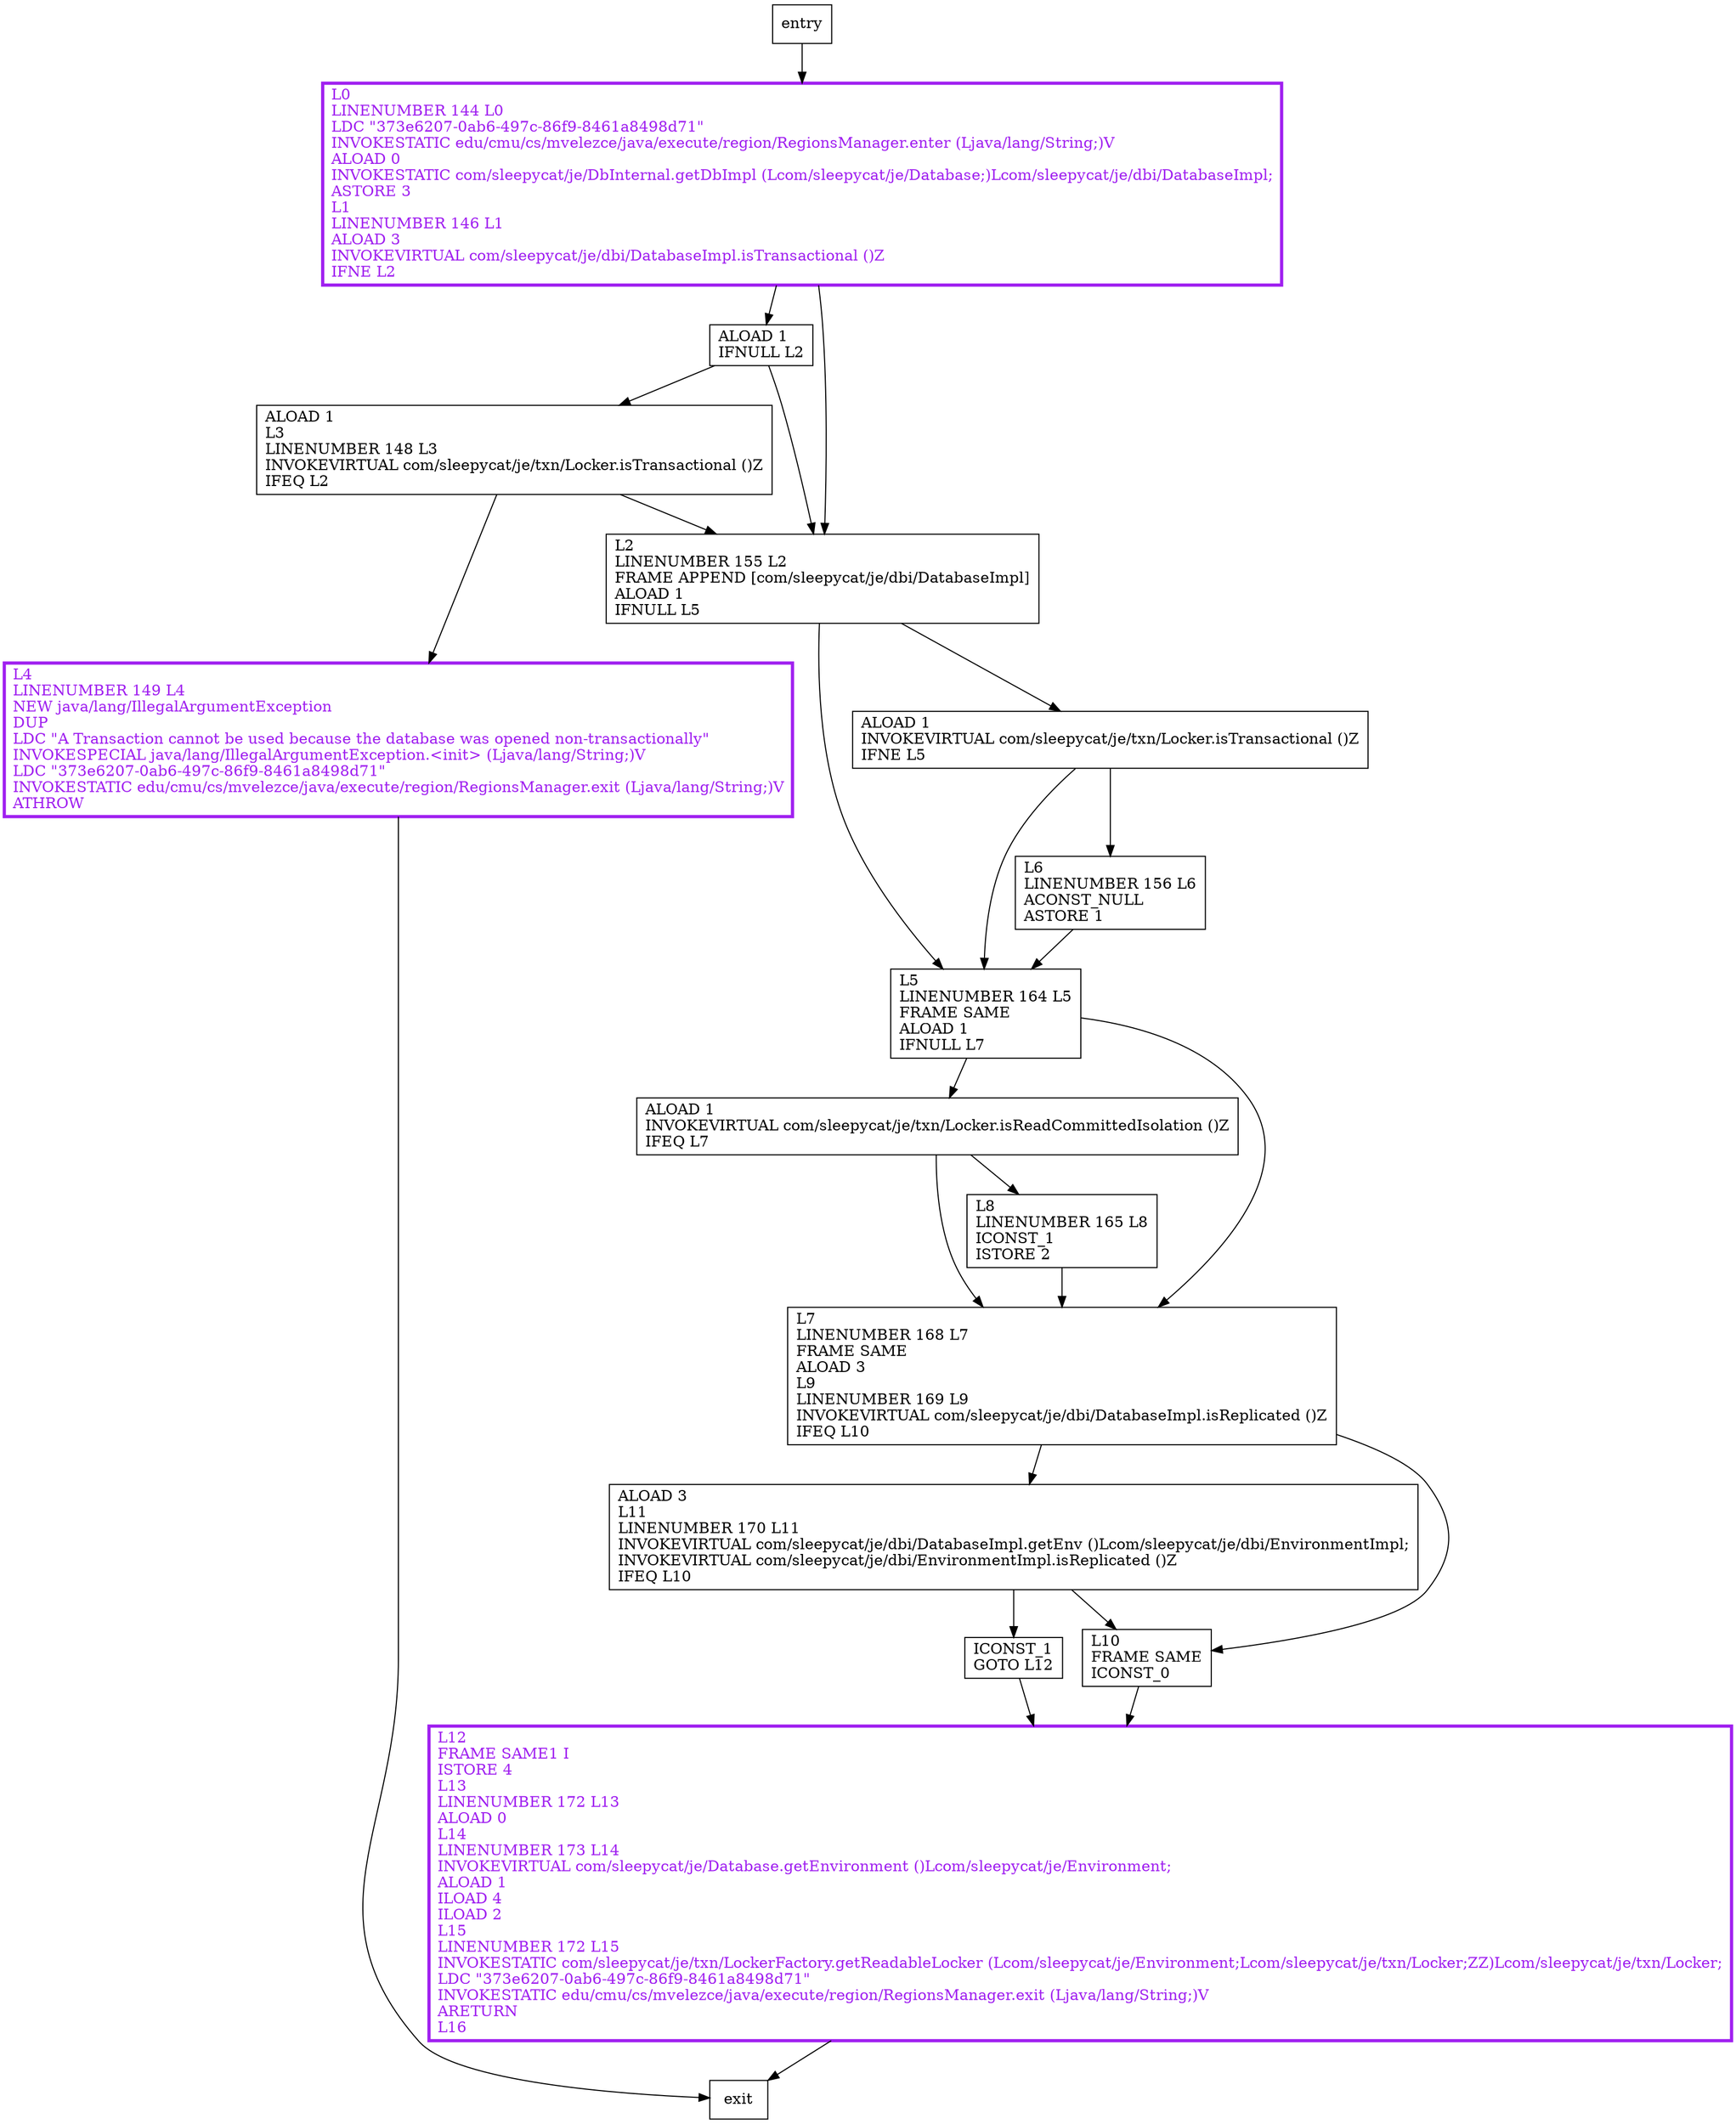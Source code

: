 digraph getReadableLocker {
node [shape=record];
15780147 [label="L8\lLINENUMBER 165 L8\lICONST_1\lISTORE 2\l"];
1943399649 [label="L7\lLINENUMBER 168 L7\lFRAME SAME\lALOAD 3\lL9\lLINENUMBER 169 L9\lINVOKEVIRTUAL com/sleepycat/je/dbi/DatabaseImpl.isReplicated ()Z\lIFEQ L10\l"];
1827036576 [label="L10\lFRAME SAME\lICONST_0\l"];
1670689057 [label="L0\lLINENUMBER 144 L0\lLDC \"373e6207-0ab6-497c-86f9-8461a8498d71\"\lINVOKESTATIC edu/cmu/cs/mvelezce/java/execute/region/RegionsManager.enter (Ljava/lang/String;)V\lALOAD 0\lINVOKESTATIC com/sleepycat/je/DbInternal.getDbImpl (Lcom/sleepycat/je/Database;)Lcom/sleepycat/je/dbi/DatabaseImpl;\lASTORE 3\lL1\lLINENUMBER 146 L1\lALOAD 3\lINVOKEVIRTUAL com/sleepycat/je/dbi/DatabaseImpl.isTransactional ()Z\lIFNE L2\l"];
1054533771 [label="ALOAD 1\lIFNULL L2\l"];
419743863 [label="L12\lFRAME SAME1 I\lISTORE 4\lL13\lLINENUMBER 172 L13\lALOAD 0\lL14\lLINENUMBER 173 L14\lINVOKEVIRTUAL com/sleepycat/je/Database.getEnvironment ()Lcom/sleepycat/je/Environment;\lALOAD 1\lILOAD 4\lILOAD 2\lL15\lLINENUMBER 172 L15\lINVOKESTATIC com/sleepycat/je/txn/LockerFactory.getReadableLocker (Lcom/sleepycat/je/Environment;Lcom/sleepycat/je/txn/Locker;ZZ)Lcom/sleepycat/je/txn/Locker;\lLDC \"373e6207-0ab6-497c-86f9-8461a8498d71\"\lINVOKESTATIC edu/cmu/cs/mvelezce/java/execute/region/RegionsManager.exit (Ljava/lang/String;)V\lARETURN\lL16\l"];
1129672093 [label="ALOAD 3\lL11\lLINENUMBER 170 L11\lINVOKEVIRTUAL com/sleepycat/je/dbi/DatabaseImpl.getEnv ()Lcom/sleepycat/je/dbi/EnvironmentImpl;\lINVOKEVIRTUAL com/sleepycat/je/dbi/EnvironmentImpl.isReplicated ()Z\lIFEQ L10\l"];
601868531 [label="ALOAD 1\lINVOKEVIRTUAL com/sleepycat/je/txn/Locker.isTransactional ()Z\lIFNE L5\l"];
905500117 [label="L5\lLINENUMBER 164 L5\lFRAME SAME\lALOAD 1\lIFNULL L7\l"];
112332901 [label="L2\lLINENUMBER 155 L2\lFRAME APPEND [com/sleepycat/je/dbi/DatabaseImpl]\lALOAD 1\lIFNULL L5\l"];
217270939 [label="ALOAD 1\lL3\lLINENUMBER 148 L3\lINVOKEVIRTUAL com/sleepycat/je/txn/Locker.isTransactional ()Z\lIFEQ L2\l"];
523969522 [label="ICONST_1\lGOTO L12\l"];
1252585373 [label="L4\lLINENUMBER 149 L4\lNEW java/lang/IllegalArgumentException\lDUP\lLDC \"A Transaction cannot be used because the database was opened non-transactionally\"\lINVOKESPECIAL java/lang/IllegalArgumentException.\<init\> (Ljava/lang/String;)V\lLDC \"373e6207-0ab6-497c-86f9-8461a8498d71\"\lINVOKESTATIC edu/cmu/cs/mvelezce/java/execute/region/RegionsManager.exit (Ljava/lang/String;)V\lATHROW\l"];
772809088 [label="ALOAD 1\lINVOKEVIRTUAL com/sleepycat/je/txn/Locker.isReadCommittedIsolation ()Z\lIFEQ L7\l"];
600438371 [label="L6\lLINENUMBER 156 L6\lACONST_NULL\lASTORE 1\l"];
entry;
exit;
15780147 -> 1943399649
1943399649 -> 1827036576
1943399649 -> 1129672093
1827036576 -> 419743863
1670689057 -> 1054533771
1670689057 -> 112332901
1054533771 -> 217270939
1054533771 -> 112332901
419743863 -> exit
1129672093 -> 1827036576
1129672093 -> 523969522
601868531 -> 905500117
601868531 -> 600438371
905500117 -> 1943399649
905500117 -> 772809088
112332901 -> 601868531
112332901 -> 905500117
entry -> 1670689057
217270939 -> 1252585373
217270939 -> 112332901
523969522 -> 419743863
1252585373 -> exit
772809088 -> 15780147
772809088 -> 1943399649
600438371 -> 905500117
1670689057[fontcolor="purple", penwidth=3, color="purple"];
419743863[fontcolor="purple", penwidth=3, color="purple"];
1252585373[fontcolor="purple", penwidth=3, color="purple"];
}
